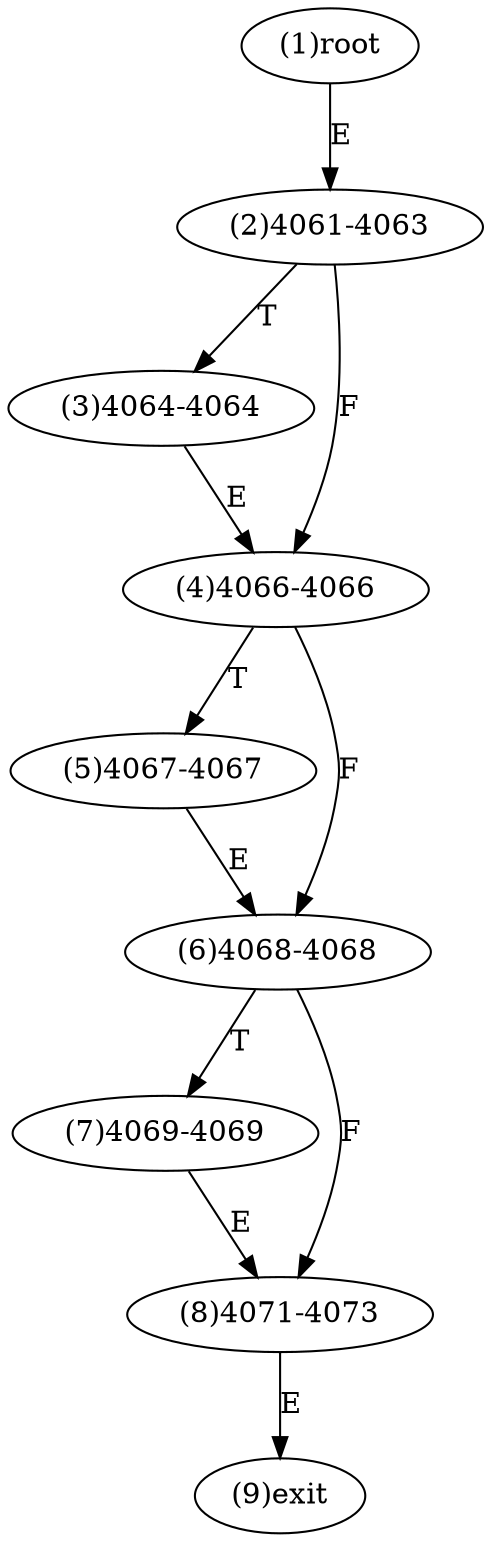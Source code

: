 digraph "" { 
1[ label="(1)root"];
2[ label="(2)4061-4063"];
3[ label="(3)4064-4064"];
4[ label="(4)4066-4066"];
5[ label="(5)4067-4067"];
6[ label="(6)4068-4068"];
7[ label="(7)4069-4069"];
8[ label="(8)4071-4073"];
9[ label="(9)exit"];
1->2[ label="E"];
2->4[ label="F"];
2->3[ label="T"];
3->4[ label="E"];
4->6[ label="F"];
4->5[ label="T"];
5->6[ label="E"];
6->8[ label="F"];
6->7[ label="T"];
7->8[ label="E"];
8->9[ label="E"];
}